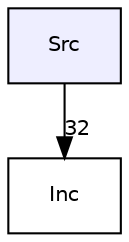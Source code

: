 digraph "Src" {
  compound=true
  node [ fontsize="10", fontname="Helvetica"];
  edge [ labelfontsize="10", labelfontname="Helvetica"];
  dir_b596f468b52957496e4f78b80e029268 [shape=box, label="Src", style="filled", fillcolor="#eeeeff", pencolor="black", URL="dir_b596f468b52957496e4f78b80e029268.html"];
  dir_e2489e887f17afa3cbc07a4ec152cdd2 [shape=box label="Inc" URL="dir_e2489e887f17afa3cbc07a4ec152cdd2.html"];
  dir_b596f468b52957496e4f78b80e029268->dir_e2489e887f17afa3cbc07a4ec152cdd2 [headlabel="32", labeldistance=1.5 headhref="dir_000001_000000.html"];
}
